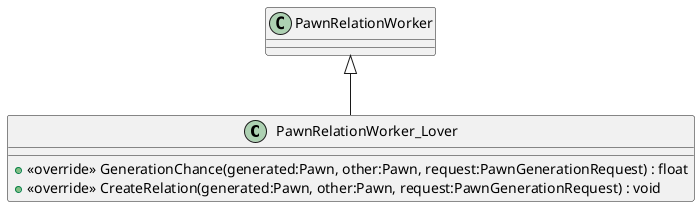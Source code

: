 @startuml
class PawnRelationWorker_Lover {
    + <<override>> GenerationChance(generated:Pawn, other:Pawn, request:PawnGenerationRequest) : float
    + <<override>> CreateRelation(generated:Pawn, other:Pawn, request:PawnGenerationRequest) : void
}
PawnRelationWorker <|-- PawnRelationWorker_Lover
@enduml
